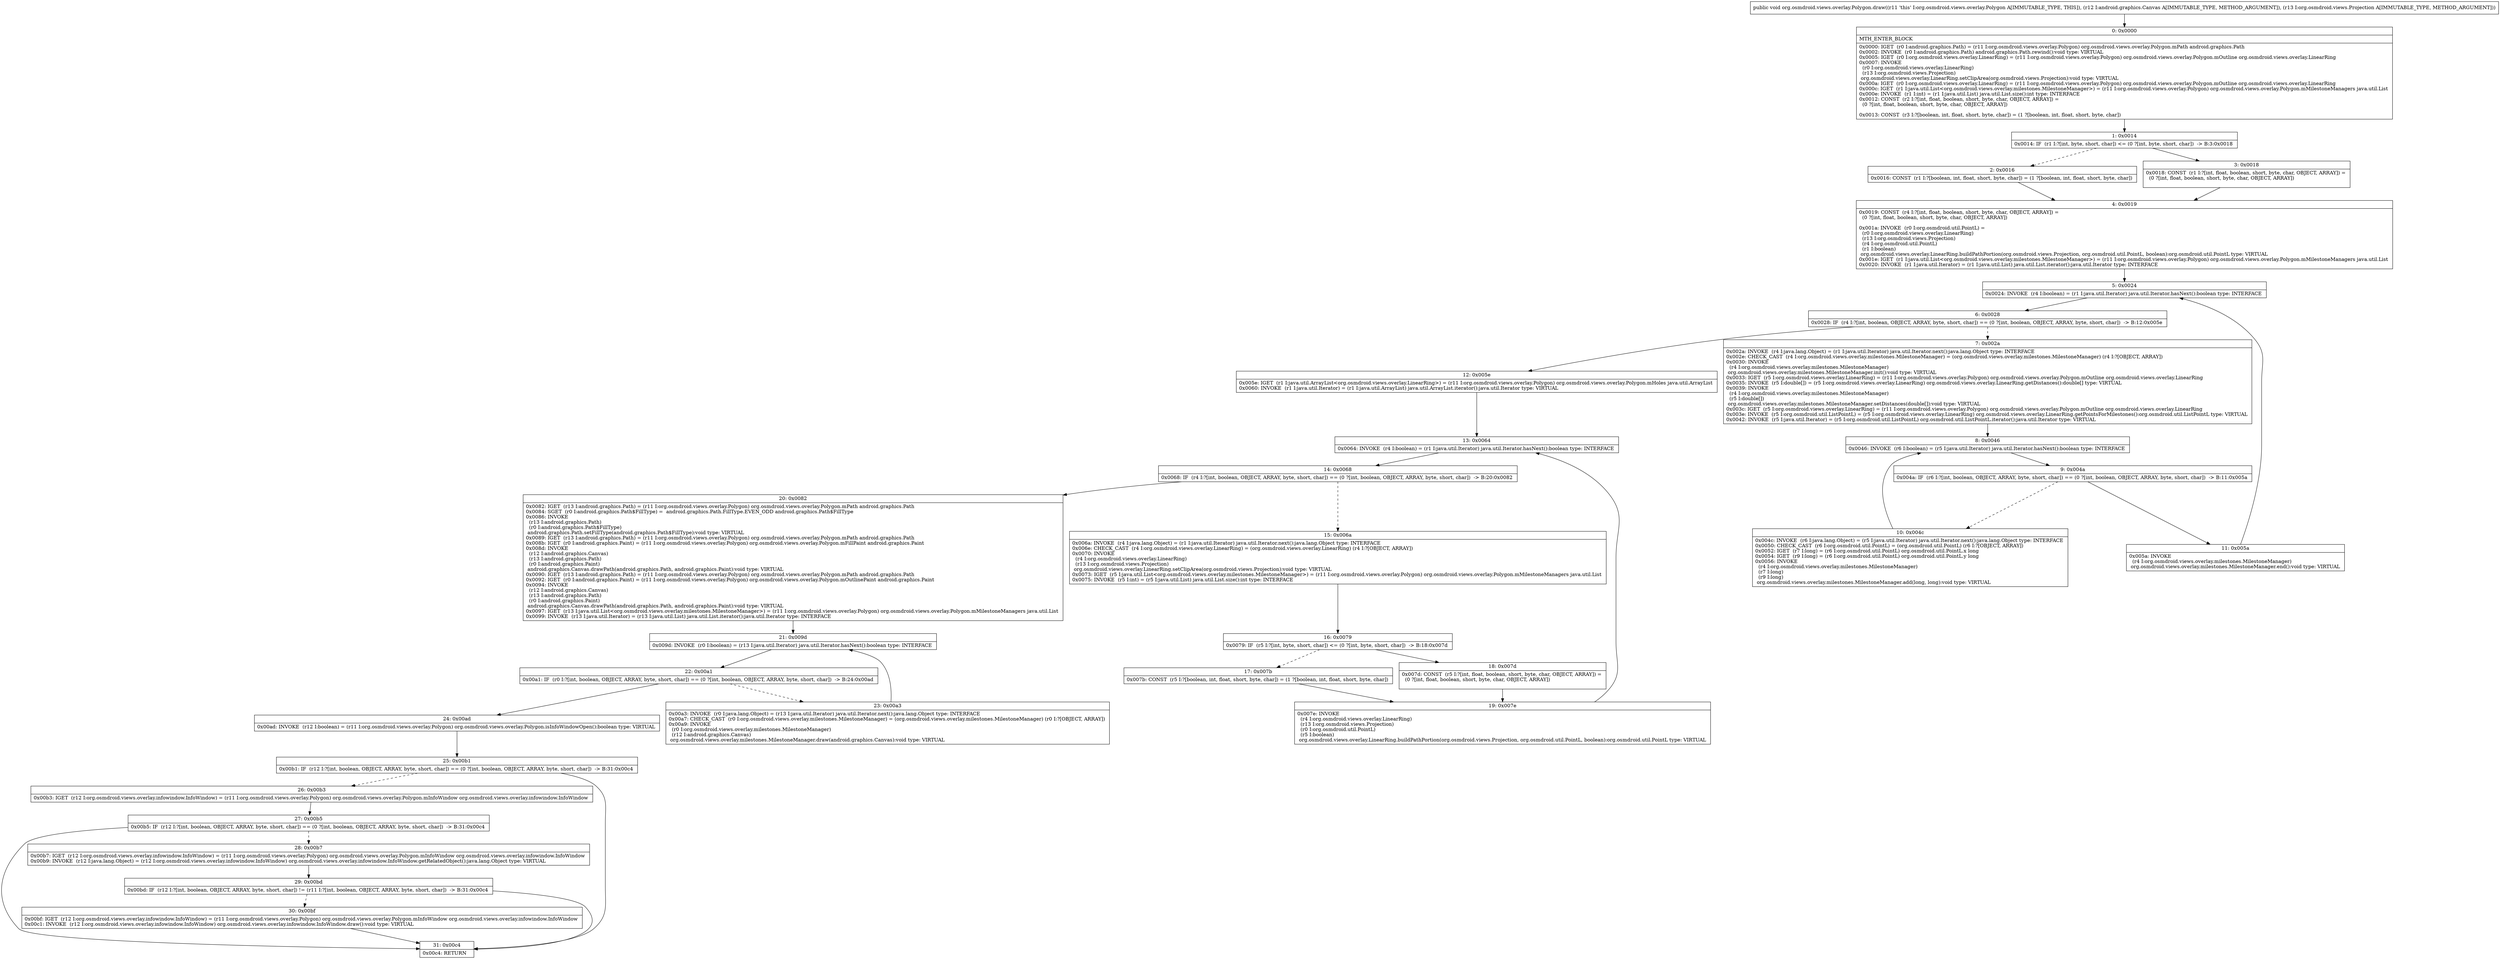 digraph "CFG fororg.osmdroid.views.overlay.Polygon.draw(Landroid\/graphics\/Canvas;Lorg\/osmdroid\/views\/Projection;)V" {
Node_0 [shape=record,label="{0\:\ 0x0000|MTH_ENTER_BLOCK\l|0x0000: IGET  (r0 I:android.graphics.Path) = (r11 I:org.osmdroid.views.overlay.Polygon) org.osmdroid.views.overlay.Polygon.mPath android.graphics.Path \l0x0002: INVOKE  (r0 I:android.graphics.Path) android.graphics.Path.rewind():void type: VIRTUAL \l0x0005: IGET  (r0 I:org.osmdroid.views.overlay.LinearRing) = (r11 I:org.osmdroid.views.overlay.Polygon) org.osmdroid.views.overlay.Polygon.mOutline org.osmdroid.views.overlay.LinearRing \l0x0007: INVOKE  \l  (r0 I:org.osmdroid.views.overlay.LinearRing)\l  (r13 I:org.osmdroid.views.Projection)\l org.osmdroid.views.overlay.LinearRing.setClipArea(org.osmdroid.views.Projection):void type: VIRTUAL \l0x000a: IGET  (r0 I:org.osmdroid.views.overlay.LinearRing) = (r11 I:org.osmdroid.views.overlay.Polygon) org.osmdroid.views.overlay.Polygon.mOutline org.osmdroid.views.overlay.LinearRing \l0x000c: IGET  (r1 I:java.util.List\<org.osmdroid.views.overlay.milestones.MilestoneManager\>) = (r11 I:org.osmdroid.views.overlay.Polygon) org.osmdroid.views.overlay.Polygon.mMilestoneManagers java.util.List \l0x000e: INVOKE  (r1 I:int) = (r1 I:java.util.List) java.util.List.size():int type: INTERFACE \l0x0012: CONST  (r2 I:?[int, float, boolean, short, byte, char, OBJECT, ARRAY]) = \l  (0 ?[int, float, boolean, short, byte, char, OBJECT, ARRAY])\l \l0x0013: CONST  (r3 I:?[boolean, int, float, short, byte, char]) = (1 ?[boolean, int, float, short, byte, char]) \l}"];
Node_1 [shape=record,label="{1\:\ 0x0014|0x0014: IF  (r1 I:?[int, byte, short, char]) \<= (0 ?[int, byte, short, char])  \-\> B:3:0x0018 \l}"];
Node_2 [shape=record,label="{2\:\ 0x0016|0x0016: CONST  (r1 I:?[boolean, int, float, short, byte, char]) = (1 ?[boolean, int, float, short, byte, char]) \l}"];
Node_3 [shape=record,label="{3\:\ 0x0018|0x0018: CONST  (r1 I:?[int, float, boolean, short, byte, char, OBJECT, ARRAY]) = \l  (0 ?[int, float, boolean, short, byte, char, OBJECT, ARRAY])\l \l}"];
Node_4 [shape=record,label="{4\:\ 0x0019|0x0019: CONST  (r4 I:?[int, float, boolean, short, byte, char, OBJECT, ARRAY]) = \l  (0 ?[int, float, boolean, short, byte, char, OBJECT, ARRAY])\l \l0x001a: INVOKE  (r0 I:org.osmdroid.util.PointL) = \l  (r0 I:org.osmdroid.views.overlay.LinearRing)\l  (r13 I:org.osmdroid.views.Projection)\l  (r4 I:org.osmdroid.util.PointL)\l  (r1 I:boolean)\l org.osmdroid.views.overlay.LinearRing.buildPathPortion(org.osmdroid.views.Projection, org.osmdroid.util.PointL, boolean):org.osmdroid.util.PointL type: VIRTUAL \l0x001e: IGET  (r1 I:java.util.List\<org.osmdroid.views.overlay.milestones.MilestoneManager\>) = (r11 I:org.osmdroid.views.overlay.Polygon) org.osmdroid.views.overlay.Polygon.mMilestoneManagers java.util.List \l0x0020: INVOKE  (r1 I:java.util.Iterator) = (r1 I:java.util.List) java.util.List.iterator():java.util.Iterator type: INTERFACE \l}"];
Node_5 [shape=record,label="{5\:\ 0x0024|0x0024: INVOKE  (r4 I:boolean) = (r1 I:java.util.Iterator) java.util.Iterator.hasNext():boolean type: INTERFACE \l}"];
Node_6 [shape=record,label="{6\:\ 0x0028|0x0028: IF  (r4 I:?[int, boolean, OBJECT, ARRAY, byte, short, char]) == (0 ?[int, boolean, OBJECT, ARRAY, byte, short, char])  \-\> B:12:0x005e \l}"];
Node_7 [shape=record,label="{7\:\ 0x002a|0x002a: INVOKE  (r4 I:java.lang.Object) = (r1 I:java.util.Iterator) java.util.Iterator.next():java.lang.Object type: INTERFACE \l0x002e: CHECK_CAST  (r4 I:org.osmdroid.views.overlay.milestones.MilestoneManager) = (org.osmdroid.views.overlay.milestones.MilestoneManager) (r4 I:?[OBJECT, ARRAY]) \l0x0030: INVOKE  \l  (r4 I:org.osmdroid.views.overlay.milestones.MilestoneManager)\l org.osmdroid.views.overlay.milestones.MilestoneManager.init():void type: VIRTUAL \l0x0033: IGET  (r5 I:org.osmdroid.views.overlay.LinearRing) = (r11 I:org.osmdroid.views.overlay.Polygon) org.osmdroid.views.overlay.Polygon.mOutline org.osmdroid.views.overlay.LinearRing \l0x0035: INVOKE  (r5 I:double[]) = (r5 I:org.osmdroid.views.overlay.LinearRing) org.osmdroid.views.overlay.LinearRing.getDistances():double[] type: VIRTUAL \l0x0039: INVOKE  \l  (r4 I:org.osmdroid.views.overlay.milestones.MilestoneManager)\l  (r5 I:double[])\l org.osmdroid.views.overlay.milestones.MilestoneManager.setDistances(double[]):void type: VIRTUAL \l0x003c: IGET  (r5 I:org.osmdroid.views.overlay.LinearRing) = (r11 I:org.osmdroid.views.overlay.Polygon) org.osmdroid.views.overlay.Polygon.mOutline org.osmdroid.views.overlay.LinearRing \l0x003e: INVOKE  (r5 I:org.osmdroid.util.ListPointL) = (r5 I:org.osmdroid.views.overlay.LinearRing) org.osmdroid.views.overlay.LinearRing.getPointsForMilestones():org.osmdroid.util.ListPointL type: VIRTUAL \l0x0042: INVOKE  (r5 I:java.util.Iterator) = (r5 I:org.osmdroid.util.ListPointL) org.osmdroid.util.ListPointL.iterator():java.util.Iterator type: VIRTUAL \l}"];
Node_8 [shape=record,label="{8\:\ 0x0046|0x0046: INVOKE  (r6 I:boolean) = (r5 I:java.util.Iterator) java.util.Iterator.hasNext():boolean type: INTERFACE \l}"];
Node_9 [shape=record,label="{9\:\ 0x004a|0x004a: IF  (r6 I:?[int, boolean, OBJECT, ARRAY, byte, short, char]) == (0 ?[int, boolean, OBJECT, ARRAY, byte, short, char])  \-\> B:11:0x005a \l}"];
Node_10 [shape=record,label="{10\:\ 0x004c|0x004c: INVOKE  (r6 I:java.lang.Object) = (r5 I:java.util.Iterator) java.util.Iterator.next():java.lang.Object type: INTERFACE \l0x0050: CHECK_CAST  (r6 I:org.osmdroid.util.PointL) = (org.osmdroid.util.PointL) (r6 I:?[OBJECT, ARRAY]) \l0x0052: IGET  (r7 I:long) = (r6 I:org.osmdroid.util.PointL) org.osmdroid.util.PointL.x long \l0x0054: IGET  (r9 I:long) = (r6 I:org.osmdroid.util.PointL) org.osmdroid.util.PointL.y long \l0x0056: INVOKE  \l  (r4 I:org.osmdroid.views.overlay.milestones.MilestoneManager)\l  (r7 I:long)\l  (r9 I:long)\l org.osmdroid.views.overlay.milestones.MilestoneManager.add(long, long):void type: VIRTUAL \l}"];
Node_11 [shape=record,label="{11\:\ 0x005a|0x005a: INVOKE  \l  (r4 I:org.osmdroid.views.overlay.milestones.MilestoneManager)\l org.osmdroid.views.overlay.milestones.MilestoneManager.end():void type: VIRTUAL \l}"];
Node_12 [shape=record,label="{12\:\ 0x005e|0x005e: IGET  (r1 I:java.util.ArrayList\<org.osmdroid.views.overlay.LinearRing\>) = (r11 I:org.osmdroid.views.overlay.Polygon) org.osmdroid.views.overlay.Polygon.mHoles java.util.ArrayList \l0x0060: INVOKE  (r1 I:java.util.Iterator) = (r1 I:java.util.ArrayList) java.util.ArrayList.iterator():java.util.Iterator type: VIRTUAL \l}"];
Node_13 [shape=record,label="{13\:\ 0x0064|0x0064: INVOKE  (r4 I:boolean) = (r1 I:java.util.Iterator) java.util.Iterator.hasNext():boolean type: INTERFACE \l}"];
Node_14 [shape=record,label="{14\:\ 0x0068|0x0068: IF  (r4 I:?[int, boolean, OBJECT, ARRAY, byte, short, char]) == (0 ?[int, boolean, OBJECT, ARRAY, byte, short, char])  \-\> B:20:0x0082 \l}"];
Node_15 [shape=record,label="{15\:\ 0x006a|0x006a: INVOKE  (r4 I:java.lang.Object) = (r1 I:java.util.Iterator) java.util.Iterator.next():java.lang.Object type: INTERFACE \l0x006e: CHECK_CAST  (r4 I:org.osmdroid.views.overlay.LinearRing) = (org.osmdroid.views.overlay.LinearRing) (r4 I:?[OBJECT, ARRAY]) \l0x0070: INVOKE  \l  (r4 I:org.osmdroid.views.overlay.LinearRing)\l  (r13 I:org.osmdroid.views.Projection)\l org.osmdroid.views.overlay.LinearRing.setClipArea(org.osmdroid.views.Projection):void type: VIRTUAL \l0x0073: IGET  (r5 I:java.util.List\<org.osmdroid.views.overlay.milestones.MilestoneManager\>) = (r11 I:org.osmdroid.views.overlay.Polygon) org.osmdroid.views.overlay.Polygon.mMilestoneManagers java.util.List \l0x0075: INVOKE  (r5 I:int) = (r5 I:java.util.List) java.util.List.size():int type: INTERFACE \l}"];
Node_16 [shape=record,label="{16\:\ 0x0079|0x0079: IF  (r5 I:?[int, byte, short, char]) \<= (0 ?[int, byte, short, char])  \-\> B:18:0x007d \l}"];
Node_17 [shape=record,label="{17\:\ 0x007b|0x007b: CONST  (r5 I:?[boolean, int, float, short, byte, char]) = (1 ?[boolean, int, float, short, byte, char]) \l}"];
Node_18 [shape=record,label="{18\:\ 0x007d|0x007d: CONST  (r5 I:?[int, float, boolean, short, byte, char, OBJECT, ARRAY]) = \l  (0 ?[int, float, boolean, short, byte, char, OBJECT, ARRAY])\l \l}"];
Node_19 [shape=record,label="{19\:\ 0x007e|0x007e: INVOKE  \l  (r4 I:org.osmdroid.views.overlay.LinearRing)\l  (r13 I:org.osmdroid.views.Projection)\l  (r0 I:org.osmdroid.util.PointL)\l  (r5 I:boolean)\l org.osmdroid.views.overlay.LinearRing.buildPathPortion(org.osmdroid.views.Projection, org.osmdroid.util.PointL, boolean):org.osmdroid.util.PointL type: VIRTUAL \l}"];
Node_20 [shape=record,label="{20\:\ 0x0082|0x0082: IGET  (r13 I:android.graphics.Path) = (r11 I:org.osmdroid.views.overlay.Polygon) org.osmdroid.views.overlay.Polygon.mPath android.graphics.Path \l0x0084: SGET  (r0 I:android.graphics.Path$FillType) =  android.graphics.Path.FillType.EVEN_ODD android.graphics.Path$FillType \l0x0086: INVOKE  \l  (r13 I:android.graphics.Path)\l  (r0 I:android.graphics.Path$FillType)\l android.graphics.Path.setFillType(android.graphics.Path$FillType):void type: VIRTUAL \l0x0089: IGET  (r13 I:android.graphics.Path) = (r11 I:org.osmdroid.views.overlay.Polygon) org.osmdroid.views.overlay.Polygon.mPath android.graphics.Path \l0x008b: IGET  (r0 I:android.graphics.Paint) = (r11 I:org.osmdroid.views.overlay.Polygon) org.osmdroid.views.overlay.Polygon.mFillPaint android.graphics.Paint \l0x008d: INVOKE  \l  (r12 I:android.graphics.Canvas)\l  (r13 I:android.graphics.Path)\l  (r0 I:android.graphics.Paint)\l android.graphics.Canvas.drawPath(android.graphics.Path, android.graphics.Paint):void type: VIRTUAL \l0x0090: IGET  (r13 I:android.graphics.Path) = (r11 I:org.osmdroid.views.overlay.Polygon) org.osmdroid.views.overlay.Polygon.mPath android.graphics.Path \l0x0092: IGET  (r0 I:android.graphics.Paint) = (r11 I:org.osmdroid.views.overlay.Polygon) org.osmdroid.views.overlay.Polygon.mOutlinePaint android.graphics.Paint \l0x0094: INVOKE  \l  (r12 I:android.graphics.Canvas)\l  (r13 I:android.graphics.Path)\l  (r0 I:android.graphics.Paint)\l android.graphics.Canvas.drawPath(android.graphics.Path, android.graphics.Paint):void type: VIRTUAL \l0x0097: IGET  (r13 I:java.util.List\<org.osmdroid.views.overlay.milestones.MilestoneManager\>) = (r11 I:org.osmdroid.views.overlay.Polygon) org.osmdroid.views.overlay.Polygon.mMilestoneManagers java.util.List \l0x0099: INVOKE  (r13 I:java.util.Iterator) = (r13 I:java.util.List) java.util.List.iterator():java.util.Iterator type: INTERFACE \l}"];
Node_21 [shape=record,label="{21\:\ 0x009d|0x009d: INVOKE  (r0 I:boolean) = (r13 I:java.util.Iterator) java.util.Iterator.hasNext():boolean type: INTERFACE \l}"];
Node_22 [shape=record,label="{22\:\ 0x00a1|0x00a1: IF  (r0 I:?[int, boolean, OBJECT, ARRAY, byte, short, char]) == (0 ?[int, boolean, OBJECT, ARRAY, byte, short, char])  \-\> B:24:0x00ad \l}"];
Node_23 [shape=record,label="{23\:\ 0x00a3|0x00a3: INVOKE  (r0 I:java.lang.Object) = (r13 I:java.util.Iterator) java.util.Iterator.next():java.lang.Object type: INTERFACE \l0x00a7: CHECK_CAST  (r0 I:org.osmdroid.views.overlay.milestones.MilestoneManager) = (org.osmdroid.views.overlay.milestones.MilestoneManager) (r0 I:?[OBJECT, ARRAY]) \l0x00a9: INVOKE  \l  (r0 I:org.osmdroid.views.overlay.milestones.MilestoneManager)\l  (r12 I:android.graphics.Canvas)\l org.osmdroid.views.overlay.milestones.MilestoneManager.draw(android.graphics.Canvas):void type: VIRTUAL \l}"];
Node_24 [shape=record,label="{24\:\ 0x00ad|0x00ad: INVOKE  (r12 I:boolean) = (r11 I:org.osmdroid.views.overlay.Polygon) org.osmdroid.views.overlay.Polygon.isInfoWindowOpen():boolean type: VIRTUAL \l}"];
Node_25 [shape=record,label="{25\:\ 0x00b1|0x00b1: IF  (r12 I:?[int, boolean, OBJECT, ARRAY, byte, short, char]) == (0 ?[int, boolean, OBJECT, ARRAY, byte, short, char])  \-\> B:31:0x00c4 \l}"];
Node_26 [shape=record,label="{26\:\ 0x00b3|0x00b3: IGET  (r12 I:org.osmdroid.views.overlay.infowindow.InfoWindow) = (r11 I:org.osmdroid.views.overlay.Polygon) org.osmdroid.views.overlay.Polygon.mInfoWindow org.osmdroid.views.overlay.infowindow.InfoWindow \l}"];
Node_27 [shape=record,label="{27\:\ 0x00b5|0x00b5: IF  (r12 I:?[int, boolean, OBJECT, ARRAY, byte, short, char]) == (0 ?[int, boolean, OBJECT, ARRAY, byte, short, char])  \-\> B:31:0x00c4 \l}"];
Node_28 [shape=record,label="{28\:\ 0x00b7|0x00b7: IGET  (r12 I:org.osmdroid.views.overlay.infowindow.InfoWindow) = (r11 I:org.osmdroid.views.overlay.Polygon) org.osmdroid.views.overlay.Polygon.mInfoWindow org.osmdroid.views.overlay.infowindow.InfoWindow \l0x00b9: INVOKE  (r12 I:java.lang.Object) = (r12 I:org.osmdroid.views.overlay.infowindow.InfoWindow) org.osmdroid.views.overlay.infowindow.InfoWindow.getRelatedObject():java.lang.Object type: VIRTUAL \l}"];
Node_29 [shape=record,label="{29\:\ 0x00bd|0x00bd: IF  (r12 I:?[int, boolean, OBJECT, ARRAY, byte, short, char]) != (r11 I:?[int, boolean, OBJECT, ARRAY, byte, short, char])  \-\> B:31:0x00c4 \l}"];
Node_30 [shape=record,label="{30\:\ 0x00bf|0x00bf: IGET  (r12 I:org.osmdroid.views.overlay.infowindow.InfoWindow) = (r11 I:org.osmdroid.views.overlay.Polygon) org.osmdroid.views.overlay.Polygon.mInfoWindow org.osmdroid.views.overlay.infowindow.InfoWindow \l0x00c1: INVOKE  (r12 I:org.osmdroid.views.overlay.infowindow.InfoWindow) org.osmdroid.views.overlay.infowindow.InfoWindow.draw():void type: VIRTUAL \l}"];
Node_31 [shape=record,label="{31\:\ 0x00c4|0x00c4: RETURN   \l}"];
MethodNode[shape=record,label="{public void org.osmdroid.views.overlay.Polygon.draw((r11 'this' I:org.osmdroid.views.overlay.Polygon A[IMMUTABLE_TYPE, THIS]), (r12 I:android.graphics.Canvas A[IMMUTABLE_TYPE, METHOD_ARGUMENT]), (r13 I:org.osmdroid.views.Projection A[IMMUTABLE_TYPE, METHOD_ARGUMENT])) }"];
MethodNode -> Node_0;
Node_0 -> Node_1;
Node_1 -> Node_2[style=dashed];
Node_1 -> Node_3;
Node_2 -> Node_4;
Node_3 -> Node_4;
Node_4 -> Node_5;
Node_5 -> Node_6;
Node_6 -> Node_7[style=dashed];
Node_6 -> Node_12;
Node_7 -> Node_8;
Node_8 -> Node_9;
Node_9 -> Node_10[style=dashed];
Node_9 -> Node_11;
Node_10 -> Node_8;
Node_11 -> Node_5;
Node_12 -> Node_13;
Node_13 -> Node_14;
Node_14 -> Node_15[style=dashed];
Node_14 -> Node_20;
Node_15 -> Node_16;
Node_16 -> Node_17[style=dashed];
Node_16 -> Node_18;
Node_17 -> Node_19;
Node_18 -> Node_19;
Node_19 -> Node_13;
Node_20 -> Node_21;
Node_21 -> Node_22;
Node_22 -> Node_23[style=dashed];
Node_22 -> Node_24;
Node_23 -> Node_21;
Node_24 -> Node_25;
Node_25 -> Node_26[style=dashed];
Node_25 -> Node_31;
Node_26 -> Node_27;
Node_27 -> Node_28[style=dashed];
Node_27 -> Node_31;
Node_28 -> Node_29;
Node_29 -> Node_30[style=dashed];
Node_29 -> Node_31;
Node_30 -> Node_31;
}

